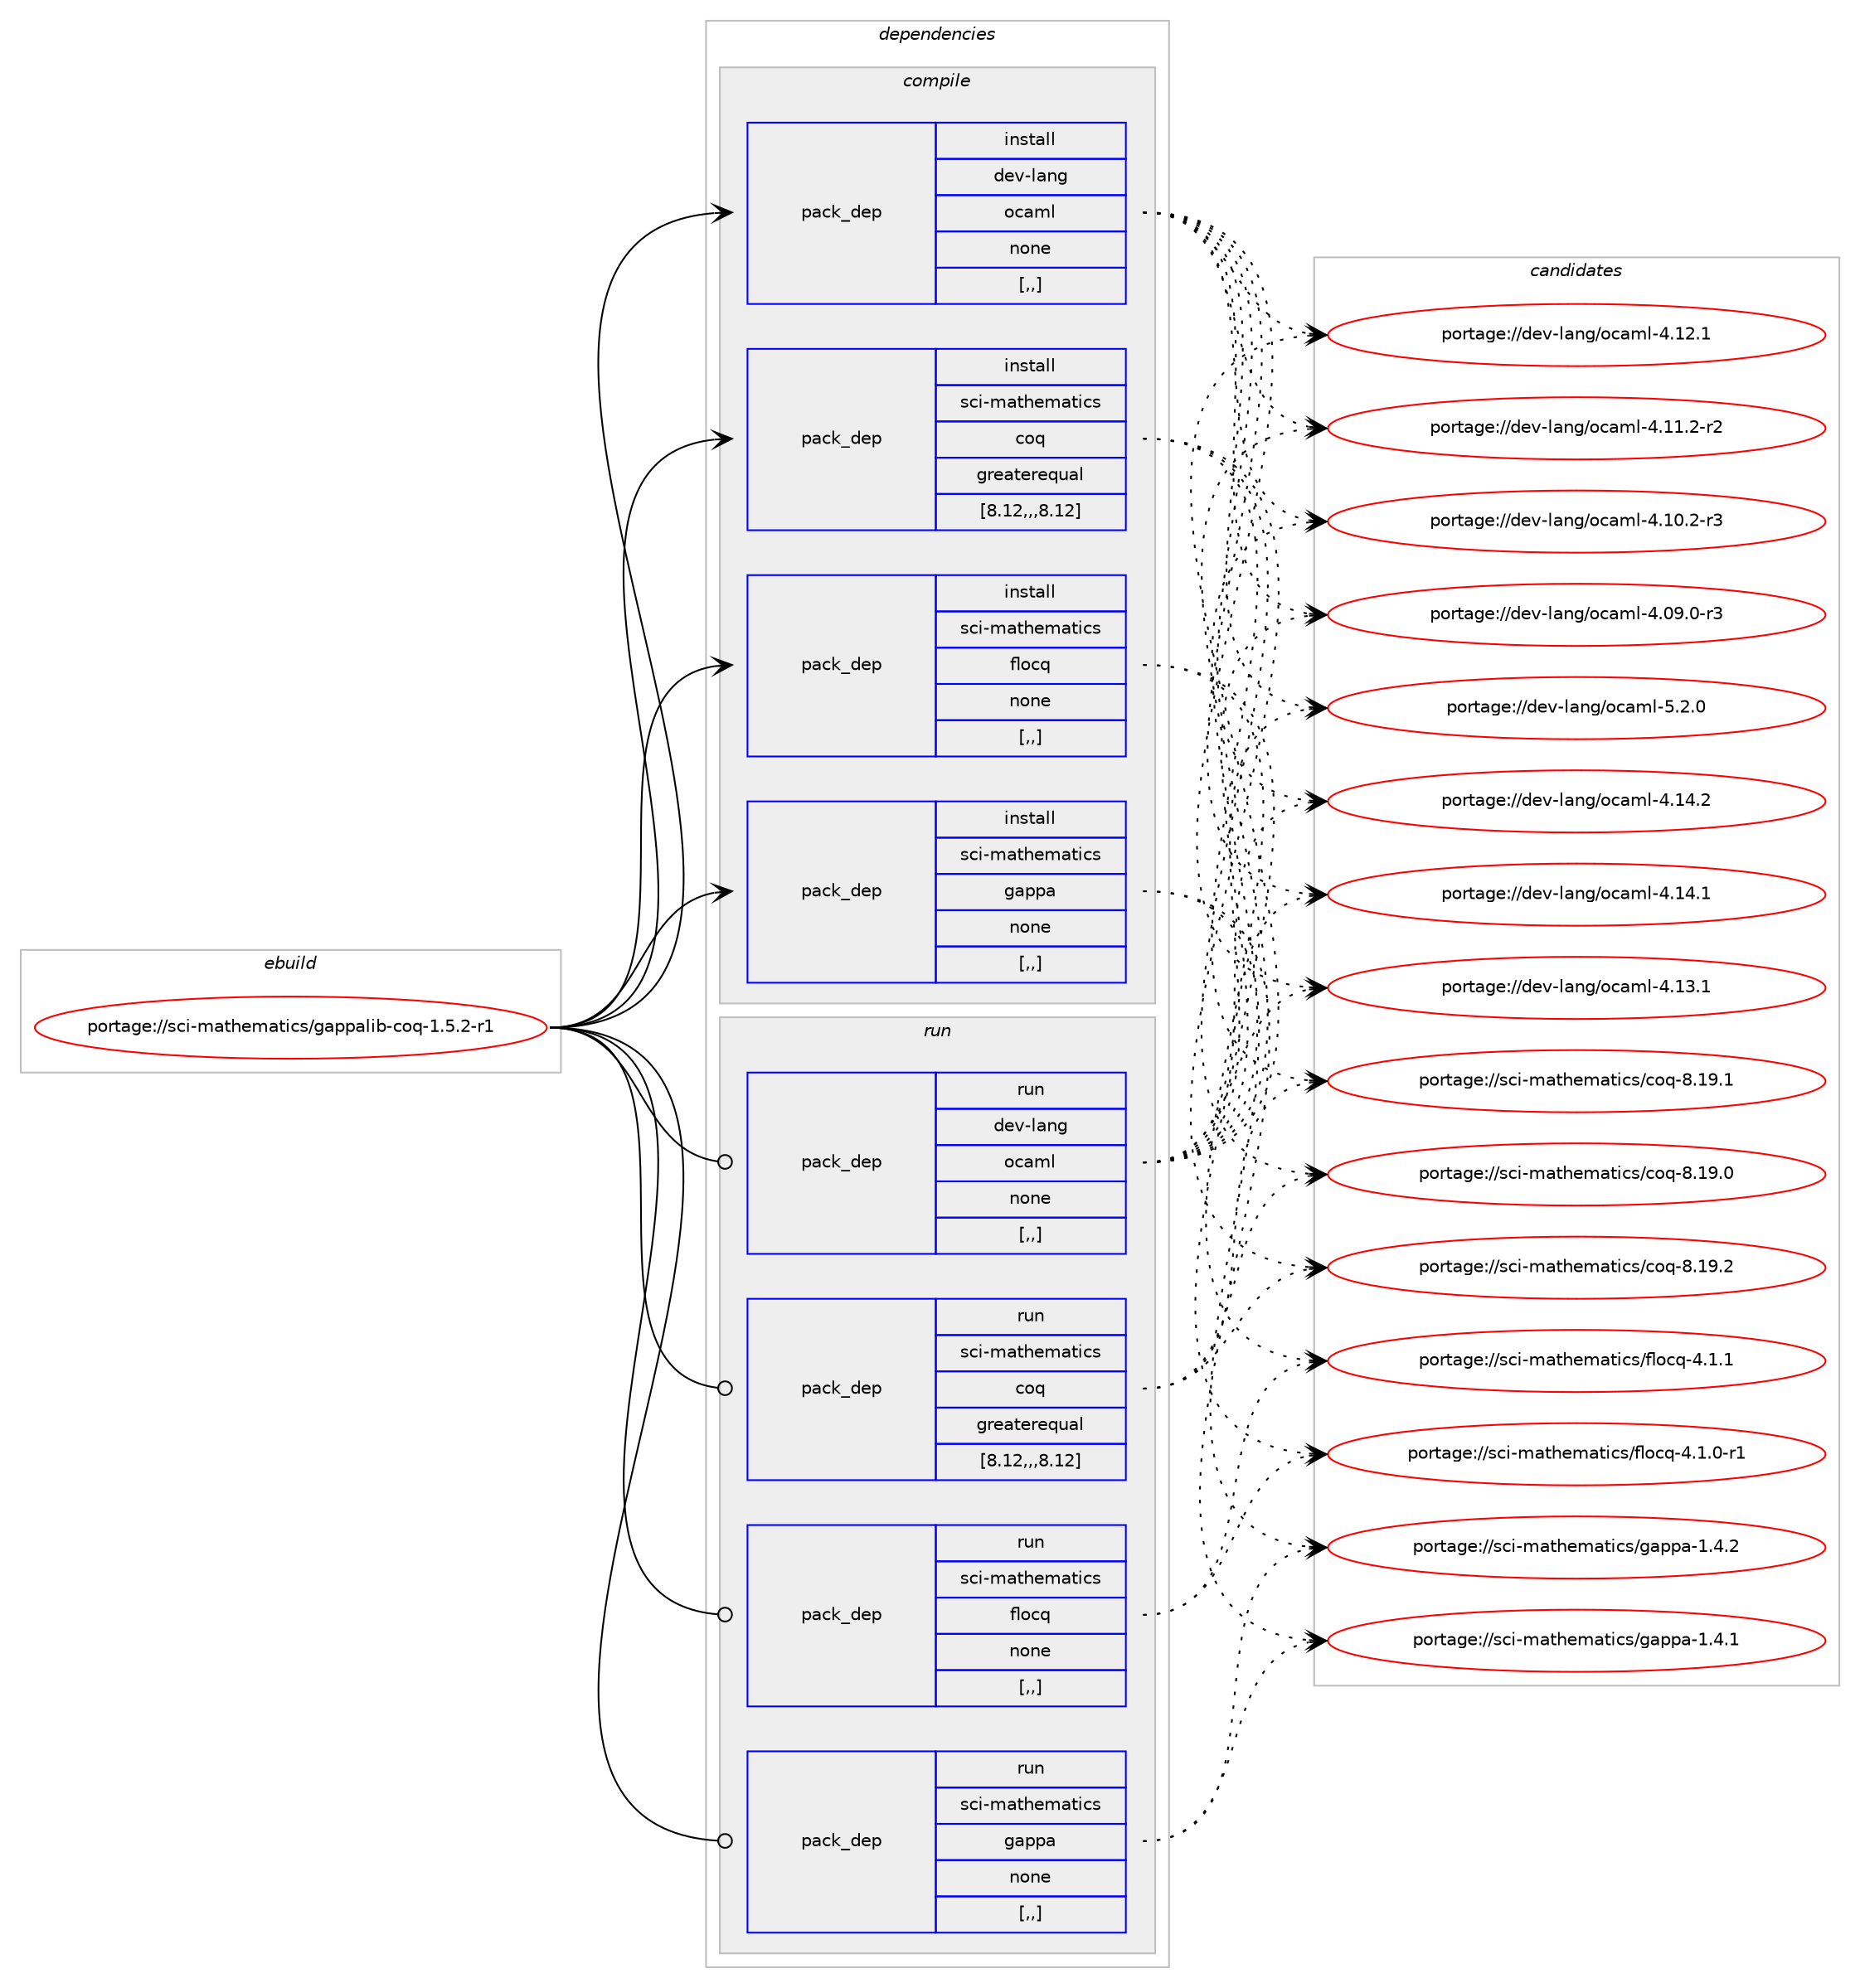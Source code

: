 digraph prolog {

# *************
# Graph options
# *************

newrank=true;
concentrate=true;
compound=true;
graph [rankdir=LR,fontname=Helvetica,fontsize=10,ranksep=1.5];#, ranksep=2.5, nodesep=0.2];
edge  [arrowhead=vee];
node  [fontname=Helvetica,fontsize=10];

# **********
# The ebuild
# **********

subgraph cluster_leftcol {
color=gray;
label=<<i>ebuild</i>>;
id [label="portage://sci-mathematics/gappalib-coq-1.5.2-r1", color=red, width=4, href="../sci-mathematics/gappalib-coq-1.5.2-r1.svg"];
}

# ****************
# The dependencies
# ****************

subgraph cluster_midcol {
color=gray;
label=<<i>dependencies</i>>;
subgraph cluster_compile {
fillcolor="#eeeeee";
style=filled;
label=<<i>compile</i>>;
subgraph pack297120 {
dependency408279 [label=<<TABLE BORDER="0" CELLBORDER="1" CELLSPACING="0" CELLPADDING="4" WIDTH="220"><TR><TD ROWSPAN="6" CELLPADDING="30">pack_dep</TD></TR><TR><TD WIDTH="110">install</TD></TR><TR><TD>dev-lang</TD></TR><TR><TD>ocaml</TD></TR><TR><TD>none</TD></TR><TR><TD>[,,]</TD></TR></TABLE>>, shape=none, color=blue];
}
id:e -> dependency408279:w [weight=20,style="solid",arrowhead="vee"];
subgraph pack297121 {
dependency408280 [label=<<TABLE BORDER="0" CELLBORDER="1" CELLSPACING="0" CELLPADDING="4" WIDTH="220"><TR><TD ROWSPAN="6" CELLPADDING="30">pack_dep</TD></TR><TR><TD WIDTH="110">install</TD></TR><TR><TD>sci-mathematics</TD></TR><TR><TD>coq</TD></TR><TR><TD>greaterequal</TD></TR><TR><TD>[8.12,,,8.12]</TD></TR></TABLE>>, shape=none, color=blue];
}
id:e -> dependency408280:w [weight=20,style="solid",arrowhead="vee"];
subgraph pack297122 {
dependency408281 [label=<<TABLE BORDER="0" CELLBORDER="1" CELLSPACING="0" CELLPADDING="4" WIDTH="220"><TR><TD ROWSPAN="6" CELLPADDING="30">pack_dep</TD></TR><TR><TD WIDTH="110">install</TD></TR><TR><TD>sci-mathematics</TD></TR><TR><TD>flocq</TD></TR><TR><TD>none</TD></TR><TR><TD>[,,]</TD></TR></TABLE>>, shape=none, color=blue];
}
id:e -> dependency408281:w [weight=20,style="solid",arrowhead="vee"];
subgraph pack297123 {
dependency408282 [label=<<TABLE BORDER="0" CELLBORDER="1" CELLSPACING="0" CELLPADDING="4" WIDTH="220"><TR><TD ROWSPAN="6" CELLPADDING="30">pack_dep</TD></TR><TR><TD WIDTH="110">install</TD></TR><TR><TD>sci-mathematics</TD></TR><TR><TD>gappa</TD></TR><TR><TD>none</TD></TR><TR><TD>[,,]</TD></TR></TABLE>>, shape=none, color=blue];
}
id:e -> dependency408282:w [weight=20,style="solid",arrowhead="vee"];
}
subgraph cluster_compileandrun {
fillcolor="#eeeeee";
style=filled;
label=<<i>compile and run</i>>;
}
subgraph cluster_run {
fillcolor="#eeeeee";
style=filled;
label=<<i>run</i>>;
subgraph pack297124 {
dependency408283 [label=<<TABLE BORDER="0" CELLBORDER="1" CELLSPACING="0" CELLPADDING="4" WIDTH="220"><TR><TD ROWSPAN="6" CELLPADDING="30">pack_dep</TD></TR><TR><TD WIDTH="110">run</TD></TR><TR><TD>dev-lang</TD></TR><TR><TD>ocaml</TD></TR><TR><TD>none</TD></TR><TR><TD>[,,]</TD></TR></TABLE>>, shape=none, color=blue];
}
id:e -> dependency408283:w [weight=20,style="solid",arrowhead="odot"];
subgraph pack297125 {
dependency408284 [label=<<TABLE BORDER="0" CELLBORDER="1" CELLSPACING="0" CELLPADDING="4" WIDTH="220"><TR><TD ROWSPAN="6" CELLPADDING="30">pack_dep</TD></TR><TR><TD WIDTH="110">run</TD></TR><TR><TD>sci-mathematics</TD></TR><TR><TD>coq</TD></TR><TR><TD>greaterequal</TD></TR><TR><TD>[8.12,,,8.12]</TD></TR></TABLE>>, shape=none, color=blue];
}
id:e -> dependency408284:w [weight=20,style="solid",arrowhead="odot"];
subgraph pack297126 {
dependency408285 [label=<<TABLE BORDER="0" CELLBORDER="1" CELLSPACING="0" CELLPADDING="4" WIDTH="220"><TR><TD ROWSPAN="6" CELLPADDING="30">pack_dep</TD></TR><TR><TD WIDTH="110">run</TD></TR><TR><TD>sci-mathematics</TD></TR><TR><TD>flocq</TD></TR><TR><TD>none</TD></TR><TR><TD>[,,]</TD></TR></TABLE>>, shape=none, color=blue];
}
id:e -> dependency408285:w [weight=20,style="solid",arrowhead="odot"];
subgraph pack297127 {
dependency408286 [label=<<TABLE BORDER="0" CELLBORDER="1" CELLSPACING="0" CELLPADDING="4" WIDTH="220"><TR><TD ROWSPAN="6" CELLPADDING="30">pack_dep</TD></TR><TR><TD WIDTH="110">run</TD></TR><TR><TD>sci-mathematics</TD></TR><TR><TD>gappa</TD></TR><TR><TD>none</TD></TR><TR><TD>[,,]</TD></TR></TABLE>>, shape=none, color=blue];
}
id:e -> dependency408286:w [weight=20,style="solid",arrowhead="odot"];
}
}

# **************
# The candidates
# **************

subgraph cluster_choices {
rank=same;
color=gray;
label=<<i>candidates</i>>;

subgraph choice297120 {
color=black;
nodesep=1;
choice1001011184510897110103471119997109108455346504648 [label="portage://dev-lang/ocaml-5.2.0", color=red, width=4,href="../dev-lang/ocaml-5.2.0.svg"];
choice100101118451089711010347111999710910845524649524650 [label="portage://dev-lang/ocaml-4.14.2", color=red, width=4,href="../dev-lang/ocaml-4.14.2.svg"];
choice100101118451089711010347111999710910845524649524649 [label="portage://dev-lang/ocaml-4.14.1", color=red, width=4,href="../dev-lang/ocaml-4.14.1.svg"];
choice100101118451089711010347111999710910845524649514649 [label="portage://dev-lang/ocaml-4.13.1", color=red, width=4,href="../dev-lang/ocaml-4.13.1.svg"];
choice100101118451089711010347111999710910845524649504649 [label="portage://dev-lang/ocaml-4.12.1", color=red, width=4,href="../dev-lang/ocaml-4.12.1.svg"];
choice1001011184510897110103471119997109108455246494946504511450 [label="portage://dev-lang/ocaml-4.11.2-r2", color=red, width=4,href="../dev-lang/ocaml-4.11.2-r2.svg"];
choice1001011184510897110103471119997109108455246494846504511451 [label="portage://dev-lang/ocaml-4.10.2-r3", color=red, width=4,href="../dev-lang/ocaml-4.10.2-r3.svg"];
choice1001011184510897110103471119997109108455246485746484511451 [label="portage://dev-lang/ocaml-4.09.0-r3", color=red, width=4,href="../dev-lang/ocaml-4.09.0-r3.svg"];
dependency408279:e -> choice1001011184510897110103471119997109108455346504648:w [style=dotted,weight="100"];
dependency408279:e -> choice100101118451089711010347111999710910845524649524650:w [style=dotted,weight="100"];
dependency408279:e -> choice100101118451089711010347111999710910845524649524649:w [style=dotted,weight="100"];
dependency408279:e -> choice100101118451089711010347111999710910845524649514649:w [style=dotted,weight="100"];
dependency408279:e -> choice100101118451089711010347111999710910845524649504649:w [style=dotted,weight="100"];
dependency408279:e -> choice1001011184510897110103471119997109108455246494946504511450:w [style=dotted,weight="100"];
dependency408279:e -> choice1001011184510897110103471119997109108455246494846504511451:w [style=dotted,weight="100"];
dependency408279:e -> choice1001011184510897110103471119997109108455246485746484511451:w [style=dotted,weight="100"];
}
subgraph choice297121 {
color=black;
nodesep=1;
choice1159910545109971161041011099711610599115479911111345564649574650 [label="portage://sci-mathematics/coq-8.19.2", color=red, width=4,href="../sci-mathematics/coq-8.19.2.svg"];
choice1159910545109971161041011099711610599115479911111345564649574649 [label="portage://sci-mathematics/coq-8.19.1", color=red, width=4,href="../sci-mathematics/coq-8.19.1.svg"];
choice1159910545109971161041011099711610599115479911111345564649574648 [label="portage://sci-mathematics/coq-8.19.0", color=red, width=4,href="../sci-mathematics/coq-8.19.0.svg"];
dependency408280:e -> choice1159910545109971161041011099711610599115479911111345564649574650:w [style=dotted,weight="100"];
dependency408280:e -> choice1159910545109971161041011099711610599115479911111345564649574649:w [style=dotted,weight="100"];
dependency408280:e -> choice1159910545109971161041011099711610599115479911111345564649574648:w [style=dotted,weight="100"];
}
subgraph choice297122 {
color=black;
nodesep=1;
choice11599105451099711610410110997116105991154710210811199113455246494649 [label="portage://sci-mathematics/flocq-4.1.1", color=red, width=4,href="../sci-mathematics/flocq-4.1.1.svg"];
choice115991054510997116104101109971161059911547102108111991134552464946484511449 [label="portage://sci-mathematics/flocq-4.1.0-r1", color=red, width=4,href="../sci-mathematics/flocq-4.1.0-r1.svg"];
dependency408281:e -> choice11599105451099711610410110997116105991154710210811199113455246494649:w [style=dotted,weight="100"];
dependency408281:e -> choice115991054510997116104101109971161059911547102108111991134552464946484511449:w [style=dotted,weight="100"];
}
subgraph choice297123 {
color=black;
nodesep=1;
choice1159910545109971161041011099711610599115471039711211297454946524650 [label="portage://sci-mathematics/gappa-1.4.2", color=red, width=4,href="../sci-mathematics/gappa-1.4.2.svg"];
choice1159910545109971161041011099711610599115471039711211297454946524649 [label="portage://sci-mathematics/gappa-1.4.1", color=red, width=4,href="../sci-mathematics/gappa-1.4.1.svg"];
dependency408282:e -> choice1159910545109971161041011099711610599115471039711211297454946524650:w [style=dotted,weight="100"];
dependency408282:e -> choice1159910545109971161041011099711610599115471039711211297454946524649:w [style=dotted,weight="100"];
}
subgraph choice297124 {
color=black;
nodesep=1;
choice1001011184510897110103471119997109108455346504648 [label="portage://dev-lang/ocaml-5.2.0", color=red, width=4,href="../dev-lang/ocaml-5.2.0.svg"];
choice100101118451089711010347111999710910845524649524650 [label="portage://dev-lang/ocaml-4.14.2", color=red, width=4,href="../dev-lang/ocaml-4.14.2.svg"];
choice100101118451089711010347111999710910845524649524649 [label="portage://dev-lang/ocaml-4.14.1", color=red, width=4,href="../dev-lang/ocaml-4.14.1.svg"];
choice100101118451089711010347111999710910845524649514649 [label="portage://dev-lang/ocaml-4.13.1", color=red, width=4,href="../dev-lang/ocaml-4.13.1.svg"];
choice100101118451089711010347111999710910845524649504649 [label="portage://dev-lang/ocaml-4.12.1", color=red, width=4,href="../dev-lang/ocaml-4.12.1.svg"];
choice1001011184510897110103471119997109108455246494946504511450 [label="portage://dev-lang/ocaml-4.11.2-r2", color=red, width=4,href="../dev-lang/ocaml-4.11.2-r2.svg"];
choice1001011184510897110103471119997109108455246494846504511451 [label="portage://dev-lang/ocaml-4.10.2-r3", color=red, width=4,href="../dev-lang/ocaml-4.10.2-r3.svg"];
choice1001011184510897110103471119997109108455246485746484511451 [label="portage://dev-lang/ocaml-4.09.0-r3", color=red, width=4,href="../dev-lang/ocaml-4.09.0-r3.svg"];
dependency408283:e -> choice1001011184510897110103471119997109108455346504648:w [style=dotted,weight="100"];
dependency408283:e -> choice100101118451089711010347111999710910845524649524650:w [style=dotted,weight="100"];
dependency408283:e -> choice100101118451089711010347111999710910845524649524649:w [style=dotted,weight="100"];
dependency408283:e -> choice100101118451089711010347111999710910845524649514649:w [style=dotted,weight="100"];
dependency408283:e -> choice100101118451089711010347111999710910845524649504649:w [style=dotted,weight="100"];
dependency408283:e -> choice1001011184510897110103471119997109108455246494946504511450:w [style=dotted,weight="100"];
dependency408283:e -> choice1001011184510897110103471119997109108455246494846504511451:w [style=dotted,weight="100"];
dependency408283:e -> choice1001011184510897110103471119997109108455246485746484511451:w [style=dotted,weight="100"];
}
subgraph choice297125 {
color=black;
nodesep=1;
choice1159910545109971161041011099711610599115479911111345564649574650 [label="portage://sci-mathematics/coq-8.19.2", color=red, width=4,href="../sci-mathematics/coq-8.19.2.svg"];
choice1159910545109971161041011099711610599115479911111345564649574649 [label="portage://sci-mathematics/coq-8.19.1", color=red, width=4,href="../sci-mathematics/coq-8.19.1.svg"];
choice1159910545109971161041011099711610599115479911111345564649574648 [label="portage://sci-mathematics/coq-8.19.0", color=red, width=4,href="../sci-mathematics/coq-8.19.0.svg"];
dependency408284:e -> choice1159910545109971161041011099711610599115479911111345564649574650:w [style=dotted,weight="100"];
dependency408284:e -> choice1159910545109971161041011099711610599115479911111345564649574649:w [style=dotted,weight="100"];
dependency408284:e -> choice1159910545109971161041011099711610599115479911111345564649574648:w [style=dotted,weight="100"];
}
subgraph choice297126 {
color=black;
nodesep=1;
choice11599105451099711610410110997116105991154710210811199113455246494649 [label="portage://sci-mathematics/flocq-4.1.1", color=red, width=4,href="../sci-mathematics/flocq-4.1.1.svg"];
choice115991054510997116104101109971161059911547102108111991134552464946484511449 [label="portage://sci-mathematics/flocq-4.1.0-r1", color=red, width=4,href="../sci-mathematics/flocq-4.1.0-r1.svg"];
dependency408285:e -> choice11599105451099711610410110997116105991154710210811199113455246494649:w [style=dotted,weight="100"];
dependency408285:e -> choice115991054510997116104101109971161059911547102108111991134552464946484511449:w [style=dotted,weight="100"];
}
subgraph choice297127 {
color=black;
nodesep=1;
choice1159910545109971161041011099711610599115471039711211297454946524650 [label="portage://sci-mathematics/gappa-1.4.2", color=red, width=4,href="../sci-mathematics/gappa-1.4.2.svg"];
choice1159910545109971161041011099711610599115471039711211297454946524649 [label="portage://sci-mathematics/gappa-1.4.1", color=red, width=4,href="../sci-mathematics/gappa-1.4.1.svg"];
dependency408286:e -> choice1159910545109971161041011099711610599115471039711211297454946524650:w [style=dotted,weight="100"];
dependency408286:e -> choice1159910545109971161041011099711610599115471039711211297454946524649:w [style=dotted,weight="100"];
}
}

}
